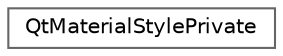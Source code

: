 digraph "类继承关系图"
{
 // LATEX_PDF_SIZE
  bgcolor="transparent";
  edge [fontname=Helvetica,fontsize=10,labelfontname=Helvetica,labelfontsize=10];
  node [fontname=Helvetica,fontsize=10,shape=box,height=0.2,width=0.4];
  rankdir="LR";
  Node0 [id="Node000000",label="QtMaterialStylePrivate",height=0.2,width=0.4,color="grey40", fillcolor="white", style="filled",URL="$class_qt_material_style_private.html",tooltip="QtMaterialStyle 的私有实现类，管理主题和初始化"];
}
